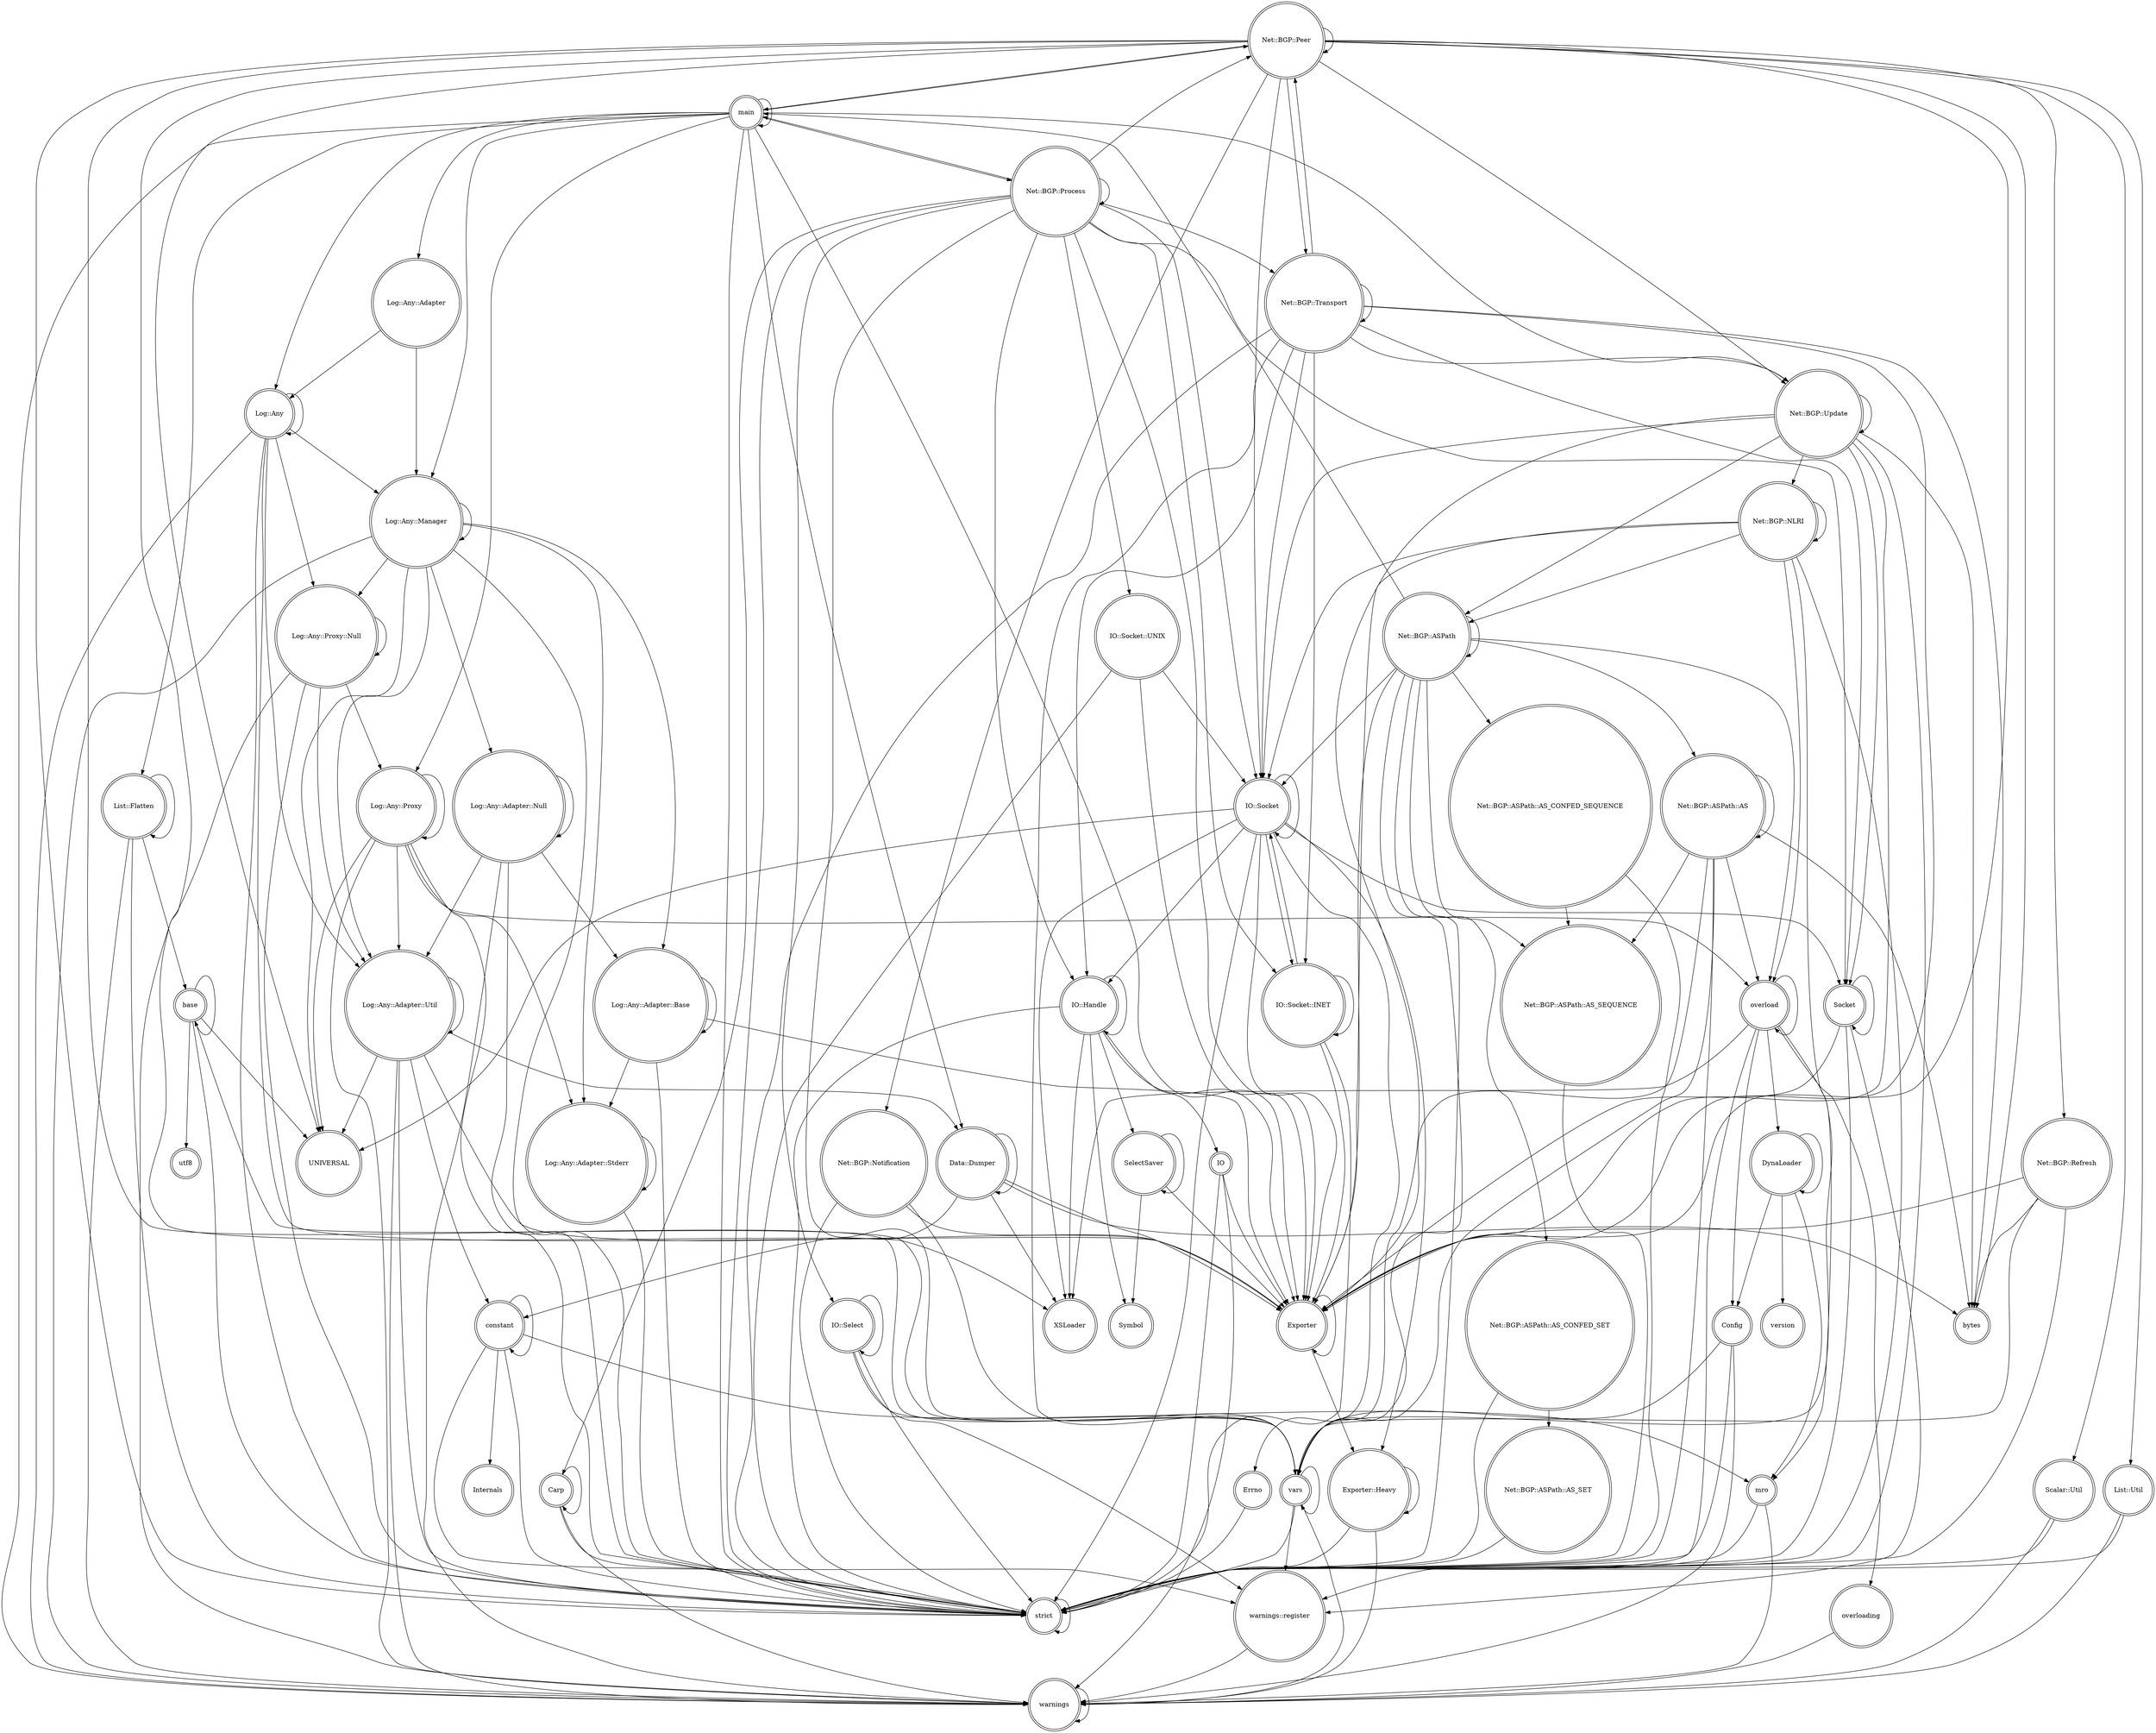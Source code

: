 digraph {
graph [overlap=false]
node [shape=doublecircle];
"Log::Any::Proxy" -> "overload";
"Log::Any::Adapter::Null" -> "Log::Any::Adapter::Util";
"Log::Any::Proxy::Null" -> "warnings";
"Log::Any" -> "Exporter";
"Log::Any::Proxy" -> "Log::Any::Adapter::Util";
"Net::BGP::Peer" -> "UNIVERSAL";
"Net::BGP::Peer" -> "IO::Socket";
"vars" -> "strict";
"Log::Any::Manager" -> "Log::Any::Proxy::Null";
"Net::BGP::ASPath::AS" -> "Exporter";
"overloading" -> "warnings";
"Net::BGP::Peer" -> "strict";
"main" -> "Exporter";
"Net::BGP::Update" -> "Socket";
"IO::Socket" -> "IO::Handle";
"Log::Any::Adapter::Util" -> "constant";
"Carp" -> "warnings";
"List::Flatten" -> "strict";
"IO::Handle" -> "strict";
"main" -> "Log::Any::Manager";
"Log::Any::Adapter" -> "Log::Any::Manager";
"Scalar::Util" -> "strict";
"Config" -> "warnings";
"Net::BGP::Process" -> "Net::BGP::Process";
"IO::Handle" -> "Symbol";
"Net::BGP::ASPath" -> "main";
"overload" -> "overloading";
"Exporter" -> "Exporter::Heavy";
"Log::Any::Proxy" -> "warnings";
"Net::BGP::NLRI" -> "overload";
"Net::BGP::Process" -> "IO::Socket::INET";
"vars" -> "vars";
"Net::BGP::ASPath::AS_CONFED_SET" -> "Net::BGP::ASPath::AS_SET";
"Log::Any" -> "Log::Any";
"Log::Any::Adapter::Null" -> "strict";
"List::Flatten" -> "warnings";
"Net::BGP::Peer" -> "Exporter";
"Log::Any::Proxy::Null" -> "Log::Any::Proxy";
"base" -> "utf8";
"Net::BGP::Process" -> "IO::Select";
"mro" -> "strict";
"Errno" -> "strict";
"IO::Handle" -> "SelectSaver";
"strict" -> "strict";
"Socket" -> "Socket";
"main" -> "Net::BGP::Update";
"DynaLoader" -> "Config";
"IO::Socket::INET" -> "Exporter";
"Net::BGP::Process" -> "IO::Socket::UNIX";
"Net::BGP::Transport" -> "IO::Socket";
"Log::Any::Adapter::Null" -> "warnings";
"overload" -> "XSLoader";
"Net::BGP::Process" -> "IO::Handle";
"Data::Dumper" -> "XSLoader";
"Net::BGP::Process" -> "Exporter";
"Net::BGP::Transport" -> "strict";
"main" -> "Log::Any";
"Net::BGP::ASPath::AS" -> "bytes";
"Net::BGP::Process" -> "vars";
"SelectSaver" -> "SelectSaver";
"Net::BGP::Transport" -> "IO::Socket::INET";
"Net::BGP::ASPath::AS_CONFED_SEQUENCE" -> "strict";
"Net::BGP::NLRI" -> "strict";
"Net::BGP::Refresh" -> "strict";
"Net::BGP::NLRI" -> "Net::BGP::NLRI";
"Net::BGP::Peer" -> "main";
"Net::BGP::Process" -> "Net::BGP::Transport";
"Net::BGP::Transport" -> "Net::BGP::Transport";
"Log::Any::Manager" -> "strict";
"Log::Any::Manager" -> "Log::Any::Adapter::Util";
"Log::Any::Manager" -> "UNIVERSAL";
"main" -> "warnings";
"Net::BGP::Transport" -> "Net::BGP::Update";
"IO" -> "strict";
"Net::BGP::NLRI" -> "vars";
"Net::BGP::Notification" -> "vars";
"base" -> "UNIVERSAL";
"IO::Socket::UNIX" -> "Exporter";
"Net::BGP::Update" -> "Net::BGP::ASPath";
"IO::Handle" -> "IO";
"Config" -> "strict";
"Net::BGP::ASPath::AS_SEQUENCE" -> "strict";
"Net::BGP::Peer" -> "XSLoader";
"Net::BGP::ASPath::AS" -> "strict";
"overload" -> "DynaLoader";
"IO::Socket::INET" -> "IO::Socket";
"List::Flatten" -> "base";
"Carp" -> "strict";
"Config" -> "vars";
"main" -> "main";
"Net::BGP::ASPath" -> "overload";
"Net::BGP::ASPath" -> "vars";
"constant" -> "mro";
"Net::BGP::ASPath" -> "Net::BGP::ASPath";
"Net::BGP::ASPath::AS_SET" -> "strict";
"Net::BGP::ASPath::AS" -> "Net::BGP::ASPath::AS";
"IO::Socket" -> "IO::Socket::INET";
"Log::Any::Manager" -> "Log::Any::Adapter::Null";
"warnings::register" -> "warnings";
"Exporter" -> "Exporter";
"IO::Socket" -> "strict";
"Net::BGP::Process" -> "IO::Socket";
"Net::BGP::NLRI" -> "IO::Socket";
"warnings" -> "warnings";
"IO::Socket::UNIX" -> "strict";
"Net::BGP::Peer" -> "Net::BGP::Notification";
"main" -> "List::Flatten";
"Data::Dumper" -> "Exporter";
"Net::BGP::Transport" -> "bytes";
"Net::BGP::Peer" -> "Scalar::Util";
"Log::Any::Manager" -> "warnings";
"Log::Any::Adapter::Util" -> "warnings";
"Net::BGP::Transport" -> "Exporter";
"IO::Select" -> "warnings::register";
"IO::Socket" -> "UNIVERSAL";
"Net::BGP::NLRI" -> "Net::BGP::ASPath";
"Log::Any::Proxy::Null" -> "strict";
"Data::Dumper" -> "bytes";
"Log::Any::Manager" -> "Log::Any::Adapter::Stderr";
"Net::BGP::Notification" -> "Exporter";
"Net::BGP::ASPath" -> "IO::Socket";
"Log::Any::Adapter::Util" -> "Data::Dumper";
"base" -> "base";
"IO::Select" -> "strict";
"DynaLoader" -> "version";
"Net::BGP::ASPath::AS" -> "Net::BGP::ASPath::AS_SEQUENCE";
"Log::Any" -> "strict";
"Net::BGP::Peer" -> "bytes";
"Log::Any::Proxy::Null" -> "Log::Any::Proxy::Null";
"SelectSaver" -> "Symbol";
"Net::BGP::Transport" -> "Net::BGP::Peer";
"Scalar::Util" -> "warnings";
"Net::BGP::NLRI" -> "Exporter";
"Net::BGP::Refresh" -> "bytes";
"Net::BGP::ASPath" -> "Net::BGP::ASPath::AS";
"Net::BGP::Process" -> "Net::BGP::Peer";
"IO::Socket" -> "Exporter";
"Net::BGP::Peer" -> "Net::BGP::Transport";
"IO::Socket" -> "Socket";
"IO::Handle" -> "Exporter";
"List::Util" -> "strict";
"constant" -> "strict";
"Exporter::Heavy" -> "warnings";
"main" -> "strict";
"Net::BGP::Update" -> "bytes";
"IO" -> "Exporter";
"main" -> "Log::Any::Proxy";
"List::Flatten" -> "List::Flatten";
"Exporter::Heavy" -> "strict";
"Log::Any::Adapter::Util" -> "UNIVERSAL";
"overload" -> "mro";
"Socket" -> "Exporter";
"Net::BGP::ASPath::AS_CONFED_SET" -> "strict";
"Log::Any::Manager" -> "Log::Any::Adapter::Base";
"Net::BGP::ASPath::AS_CONFED_SEQUENCE" -> "Net::BGP::ASPath::AS_SEQUENCE";
"Log::Any::Manager" -> "Log::Any::Manager";
"Net::BGP::Peer" -> "Net::BGP::Refresh";
"Socket" -> "strict";
"Data::Dumper" -> "Data::Dumper";
"Net::BGP::Transport" -> "Socket";
"Log::Any" -> "Log::Any::Adapter::Util";
"Carp" -> "Carp";
"IO::Socket" -> "XSLoader";
"DynaLoader" -> "mro";
"DynaLoader" -> "DynaLoader";
"Net::BGP::ASPath" -> "Net::BGP::ASPath::AS_SEQUENCE";
"Log::Any::Adapter::Util" -> "Log::Any::Adapter::Util";
"IO::Socket::INET" -> "strict";
"vars" -> "warnings";
"IO::Socket::INET" -> "IO::Socket::INET";
"overload" -> "Config";
"Log::Any" -> "Log::Any::Proxy::Null";
"Log::Any::Adapter::Stderr" -> "Log::Any::Adapter::Stderr";
"IO::Handle" -> "IO::Handle";
"Net::BGP::Peer" -> "Net::BGP::Update";
"Log::Any::Adapter::Base" -> "Log::Any::Adapter::Stderr";
"Net::BGP::Process" -> "strict";
"overload" -> "overload";
"Log::Any::Proxy" -> "strict";
"Log::Any" -> "warnings";
"Net::BGP::Refresh" -> "vars";
"Socket" -> "warnings::register";
"Net::BGP::ASPath" -> "strict";
"IO::Select" -> "vars";
"constant" -> "warnings::register";
"main" -> "Net::BGP::Peer";
"Net::BGP::Update" -> "Net::BGP::Update";
"Log::Any::Adapter::Util" -> "Exporter";
"Log::Any::Proxy" -> "UNIVERSAL";
"Net::BGP::ASPath" -> "Exporter";
"Log::Any::Proxy" -> "Log::Any::Adapter::Stderr";
"IO::Socket::UNIX" -> "IO::Socket";
"SelectSaver" -> "Exporter";
"Net::BGP::Process" -> "main";
"Log::Any::Adapter::Null" -> "Log::Any::Adapter::Base";
"vars" -> "warnings::register";
"Net::BGP::ASPath" -> "Net::BGP::ASPath::AS_CONFED_SET";
"Net::BGP::Peer" -> "Net::BGP::Peer";
"List::Util" -> "warnings";
"Log::Any::Proxy::Null" -> "Log::Any::Adapter::Util";
"Net::BGP::Update" -> "strict";
"IO::Socket" -> "Exporter::Heavy";
"Net::BGP::Transport" -> "vars";
"IO::Socket" -> "IO::Socket";
"Net::BGP::Refresh" -> "Exporter";
"Net::BGP::ASPath::AS" -> "overload";
"Net::BGP::ASPath" -> "Net::BGP::ASPath::AS_CONFED_SEQUENCE";
"IO::Select" -> "IO::Select";
"base" -> "strict";
"IO" -> "warnings";
"Log::Any::Adapter" -> "Log::Any";
"Log::Any::Adapter::Base" -> "Exporter";
"Log::Any::Adapter::Null" -> "Log::Any::Adapter::Null";
"main" -> "Log::Any::Adapter";
"Net::BGP::Peer" -> "vars";
"Net::BGP::Update" -> "Net::BGP::NLRI";
"Log::Any::Proxy" -> "Log::Any::Proxy";
"Log::Any::Adapter::Util" -> "strict";
"IO::Socket" -> "Errno";
"Log::Any::Adapter::Base" -> "strict";
"constant" -> "Internals";
"Net::BGP::Peer" -> "List::Util";
"Net::BGP::Update" -> "IO::Socket";
"Net::BGP::Update" -> "Exporter";
"Net::BGP::Transport" -> "IO::Handle";
"Net::BGP::Update" -> "vars";
"Log::Any" -> "Log::Any::Manager";
"Net::BGP::ASPath::AS" -> "vars";
"constant" -> "constant";
"Net::BGP::Notification" -> "strict";
"overload" -> "warnings::register";
"Log::Any::Adapter::Base" -> "Log::Any::Adapter::Base";
"IO::Handle" -> "XSLoader";
"Log::Any::Adapter::Stderr" -> "strict";
"Exporter::Heavy" -> "Exporter::Heavy";
"main" -> "Data::Dumper";
"Net::BGP::Process" -> "Socket";
"main" -> "Net::BGP::Process";
"Net::BGP::Process" -> "Carp";
"mro" -> "warnings";
"Data::Dumper" -> "constant";
"base" -> "vars";
}
